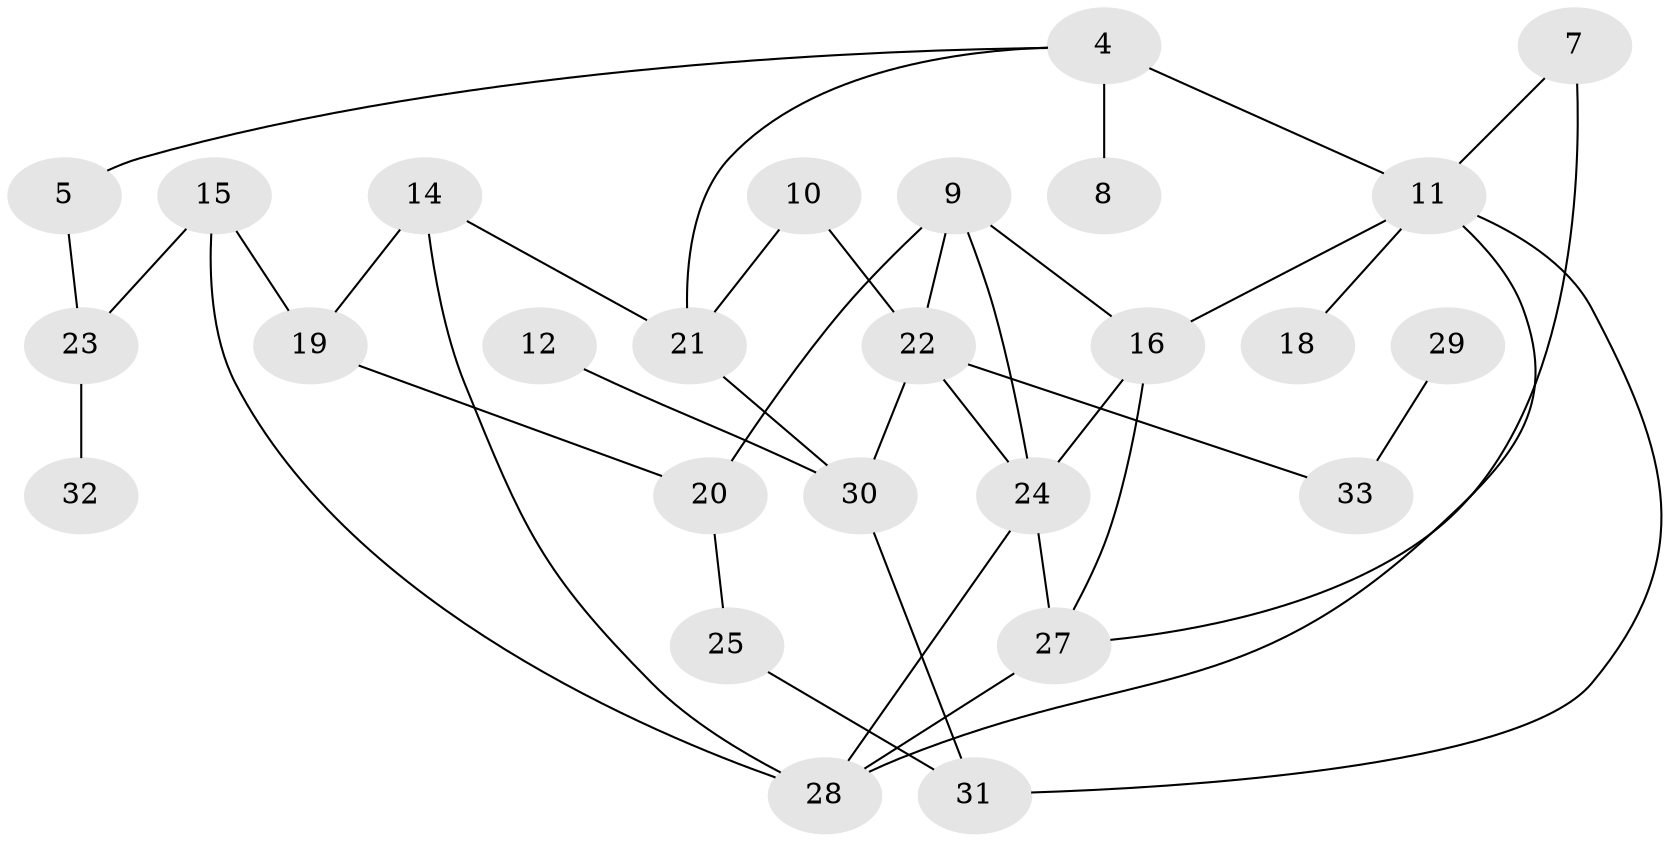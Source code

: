 // original degree distribution, {0: 0.08641975308641975, 3: 0.2222222222222222, 2: 0.2962962962962963, 1: 0.2222222222222222, 5: 0.04938271604938271, 4: 0.08641975308641975, 6: 0.037037037037037035}
// Generated by graph-tools (version 1.1) at 2025/35/03/04/25 23:35:57]
// undirected, 26 vertices, 39 edges
graph export_dot {
  node [color=gray90,style=filled];
  4;
  5;
  7;
  8;
  9;
  10;
  11;
  12;
  14;
  15;
  16;
  18;
  19;
  20;
  21;
  22;
  23;
  24;
  25;
  27;
  28;
  29;
  30;
  31;
  32;
  33;
  4 -- 5 [weight=1.0];
  4 -- 8 [weight=2.0];
  4 -- 11 [weight=1.0];
  4 -- 21 [weight=1.0];
  5 -- 23 [weight=1.0];
  7 -- 11 [weight=1.0];
  7 -- 27 [weight=1.0];
  9 -- 16 [weight=1.0];
  9 -- 20 [weight=1.0];
  9 -- 22 [weight=1.0];
  9 -- 24 [weight=1.0];
  10 -- 21 [weight=1.0];
  10 -- 22 [weight=1.0];
  11 -- 16 [weight=1.0];
  11 -- 18 [weight=1.0];
  11 -- 28 [weight=1.0];
  11 -- 31 [weight=1.0];
  12 -- 30 [weight=1.0];
  14 -- 19 [weight=1.0];
  14 -- 21 [weight=1.0];
  14 -- 28 [weight=1.0];
  15 -- 19 [weight=2.0];
  15 -- 23 [weight=2.0];
  15 -- 28 [weight=2.0];
  16 -- 24 [weight=2.0];
  16 -- 27 [weight=1.0];
  19 -- 20 [weight=1.0];
  20 -- 25 [weight=1.0];
  21 -- 30 [weight=1.0];
  22 -- 24 [weight=1.0];
  22 -- 30 [weight=1.0];
  22 -- 33 [weight=1.0];
  23 -- 32 [weight=1.0];
  24 -- 27 [weight=1.0];
  24 -- 28 [weight=1.0];
  25 -- 31 [weight=1.0];
  27 -- 28 [weight=2.0];
  29 -- 33 [weight=1.0];
  30 -- 31 [weight=1.0];
}
